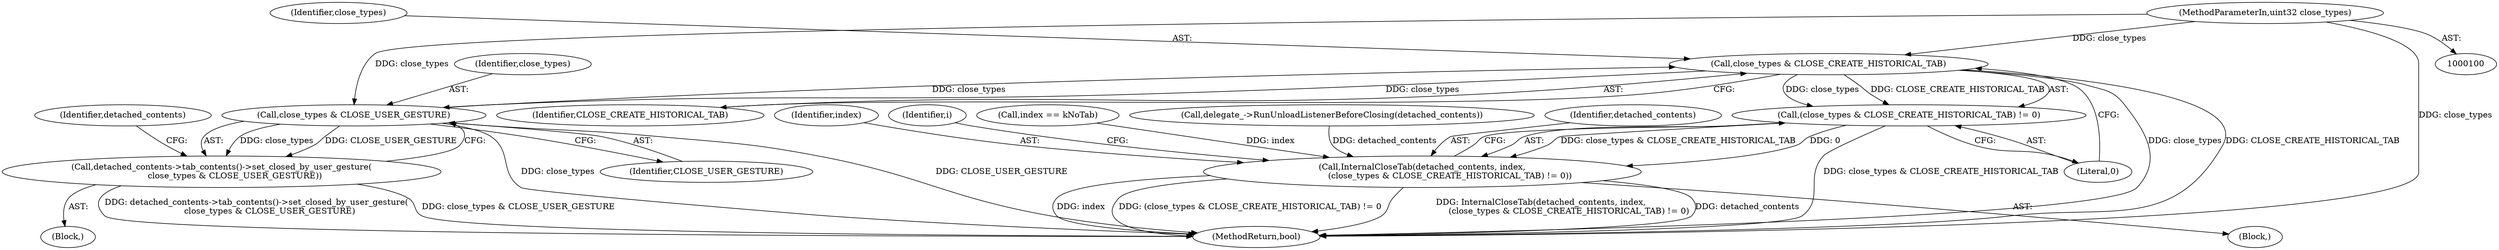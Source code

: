 digraph "0_Chrome_2db5a2048dfcacfe5ad4311c2b1e435c4c67febc_0@API" {
"1000247" [label="(Call,close_types & CLOSE_CREATE_HISTORICAL_TAB)"];
"1000232" [label="(Call,close_types & CLOSE_USER_GESTURE)"];
"1000247" [label="(Call,close_types & CLOSE_CREATE_HISTORICAL_TAB)"];
"1000102" [label="(MethodParameterIn,uint32 close_types)"];
"1000231" [label="(Call,detached_contents->tab_contents()->set_closed_by_user_gesture(\n          close_types & CLOSE_USER_GESTURE))"];
"1000246" [label="(Call,(close_types & CLOSE_CREATE_HISTORICAL_TAB) != 0)"];
"1000243" [label="(Call,InternalCloseTab(detached_contents, index,\n                     (close_types & CLOSE_CREATE_HISTORICAL_TAB) != 0))"];
"1000209" [label="(Block,)"];
"1000253" [label="(MethodReturn,bool)"];
"1000247" [label="(Call,close_types & CLOSE_CREATE_HISTORICAL_TAB)"];
"1000230" [label="(Block,)"];
"1000250" [label="(Literal,0)"];
"1000234" [label="(Identifier,CLOSE_USER_GESTURE)"];
"1000248" [label="(Identifier,close_types)"];
"1000236" [label="(Call,delegate_->RunUnloadListenerBeforeClosing(detached_contents))"];
"1000244" [label="(Identifier,detached_contents)"];
"1000249" [label="(Identifier,CLOSE_CREATE_HISTORICAL_TAB)"];
"1000233" [label="(Identifier,close_types)"];
"1000231" [label="(Call,detached_contents->tab_contents()->set_closed_by_user_gesture(\n          close_types & CLOSE_USER_GESTURE))"];
"1000245" [label="(Identifier,index)"];
"1000237" [label="(Identifier,detached_contents)"];
"1000102" [label="(MethodParameterIn,uint32 close_types)"];
"1000243" [label="(Call,InternalCloseTab(detached_contents, index,\n                     (close_types & CLOSE_CREATE_HISTORICAL_TAB) != 0))"];
"1000232" [label="(Call,close_types & CLOSE_USER_GESTURE)"];
"1000208" [label="(Identifier,i)"];
"1000246" [label="(Call,(close_types & CLOSE_CREATE_HISTORICAL_TAB) != 0)"];
"1000222" [label="(Call,index == kNoTab)"];
"1000247" -> "1000246"  [label="AST: "];
"1000247" -> "1000249"  [label="CFG: "];
"1000248" -> "1000247"  [label="AST: "];
"1000249" -> "1000247"  [label="AST: "];
"1000250" -> "1000247"  [label="CFG: "];
"1000247" -> "1000253"  [label="DDG: close_types"];
"1000247" -> "1000253"  [label="DDG: CLOSE_CREATE_HISTORICAL_TAB"];
"1000247" -> "1000232"  [label="DDG: close_types"];
"1000247" -> "1000246"  [label="DDG: close_types"];
"1000247" -> "1000246"  [label="DDG: CLOSE_CREATE_HISTORICAL_TAB"];
"1000232" -> "1000247"  [label="DDG: close_types"];
"1000102" -> "1000247"  [label="DDG: close_types"];
"1000232" -> "1000231"  [label="AST: "];
"1000232" -> "1000234"  [label="CFG: "];
"1000233" -> "1000232"  [label="AST: "];
"1000234" -> "1000232"  [label="AST: "];
"1000231" -> "1000232"  [label="CFG: "];
"1000232" -> "1000253"  [label="DDG: close_types"];
"1000232" -> "1000253"  [label="DDG: CLOSE_USER_GESTURE"];
"1000232" -> "1000231"  [label="DDG: close_types"];
"1000232" -> "1000231"  [label="DDG: CLOSE_USER_GESTURE"];
"1000102" -> "1000232"  [label="DDG: close_types"];
"1000102" -> "1000100"  [label="AST: "];
"1000102" -> "1000253"  [label="DDG: close_types"];
"1000231" -> "1000230"  [label="AST: "];
"1000237" -> "1000231"  [label="CFG: "];
"1000231" -> "1000253"  [label="DDG: detached_contents->tab_contents()->set_closed_by_user_gesture(\n          close_types & CLOSE_USER_GESTURE)"];
"1000231" -> "1000253"  [label="DDG: close_types & CLOSE_USER_GESTURE"];
"1000246" -> "1000243"  [label="AST: "];
"1000246" -> "1000250"  [label="CFG: "];
"1000250" -> "1000246"  [label="AST: "];
"1000243" -> "1000246"  [label="CFG: "];
"1000246" -> "1000253"  [label="DDG: close_types & CLOSE_CREATE_HISTORICAL_TAB"];
"1000246" -> "1000243"  [label="DDG: close_types & CLOSE_CREATE_HISTORICAL_TAB"];
"1000246" -> "1000243"  [label="DDG: 0"];
"1000243" -> "1000209"  [label="AST: "];
"1000244" -> "1000243"  [label="AST: "];
"1000245" -> "1000243"  [label="AST: "];
"1000208" -> "1000243"  [label="CFG: "];
"1000243" -> "1000253"  [label="DDG: detached_contents"];
"1000243" -> "1000253"  [label="DDG: index"];
"1000243" -> "1000253"  [label="DDG: (close_types & CLOSE_CREATE_HISTORICAL_TAB) != 0"];
"1000243" -> "1000253"  [label="DDG: InternalCloseTab(detached_contents, index,\n                     (close_types & CLOSE_CREATE_HISTORICAL_TAB) != 0)"];
"1000236" -> "1000243"  [label="DDG: detached_contents"];
"1000222" -> "1000243"  [label="DDG: index"];
}
